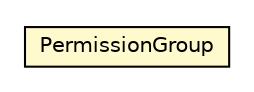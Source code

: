 #!/usr/local/bin/dot
#
# Class diagram 
# Generated by UMLGraph version 5.1 (http://www.umlgraph.org/)
#

digraph G {
	edge [fontname="Helvetica",fontsize=10,labelfontname="Helvetica",labelfontsize=10];
	node [fontname="Helvetica",fontsize=10,shape=plaintext];
	nodesep=0.25;
	ranksep=0.5;
	// org.androidtransfuse.model.manifest.PermissionGroup
	c20882 [label=<<table title="org.androidtransfuse.model.manifest.PermissionGroup" border="0" cellborder="1" cellspacing="0" cellpadding="2" port="p" bgcolor="lemonChiffon" href="./PermissionGroup.html">
		<tr><td><table border="0" cellspacing="0" cellpadding="1">
<tr><td align="center" balign="center"> PermissionGroup </td></tr>
		</table></td></tr>
		</table>>, fontname="Helvetica", fontcolor="black", fontsize=10.0];
}

